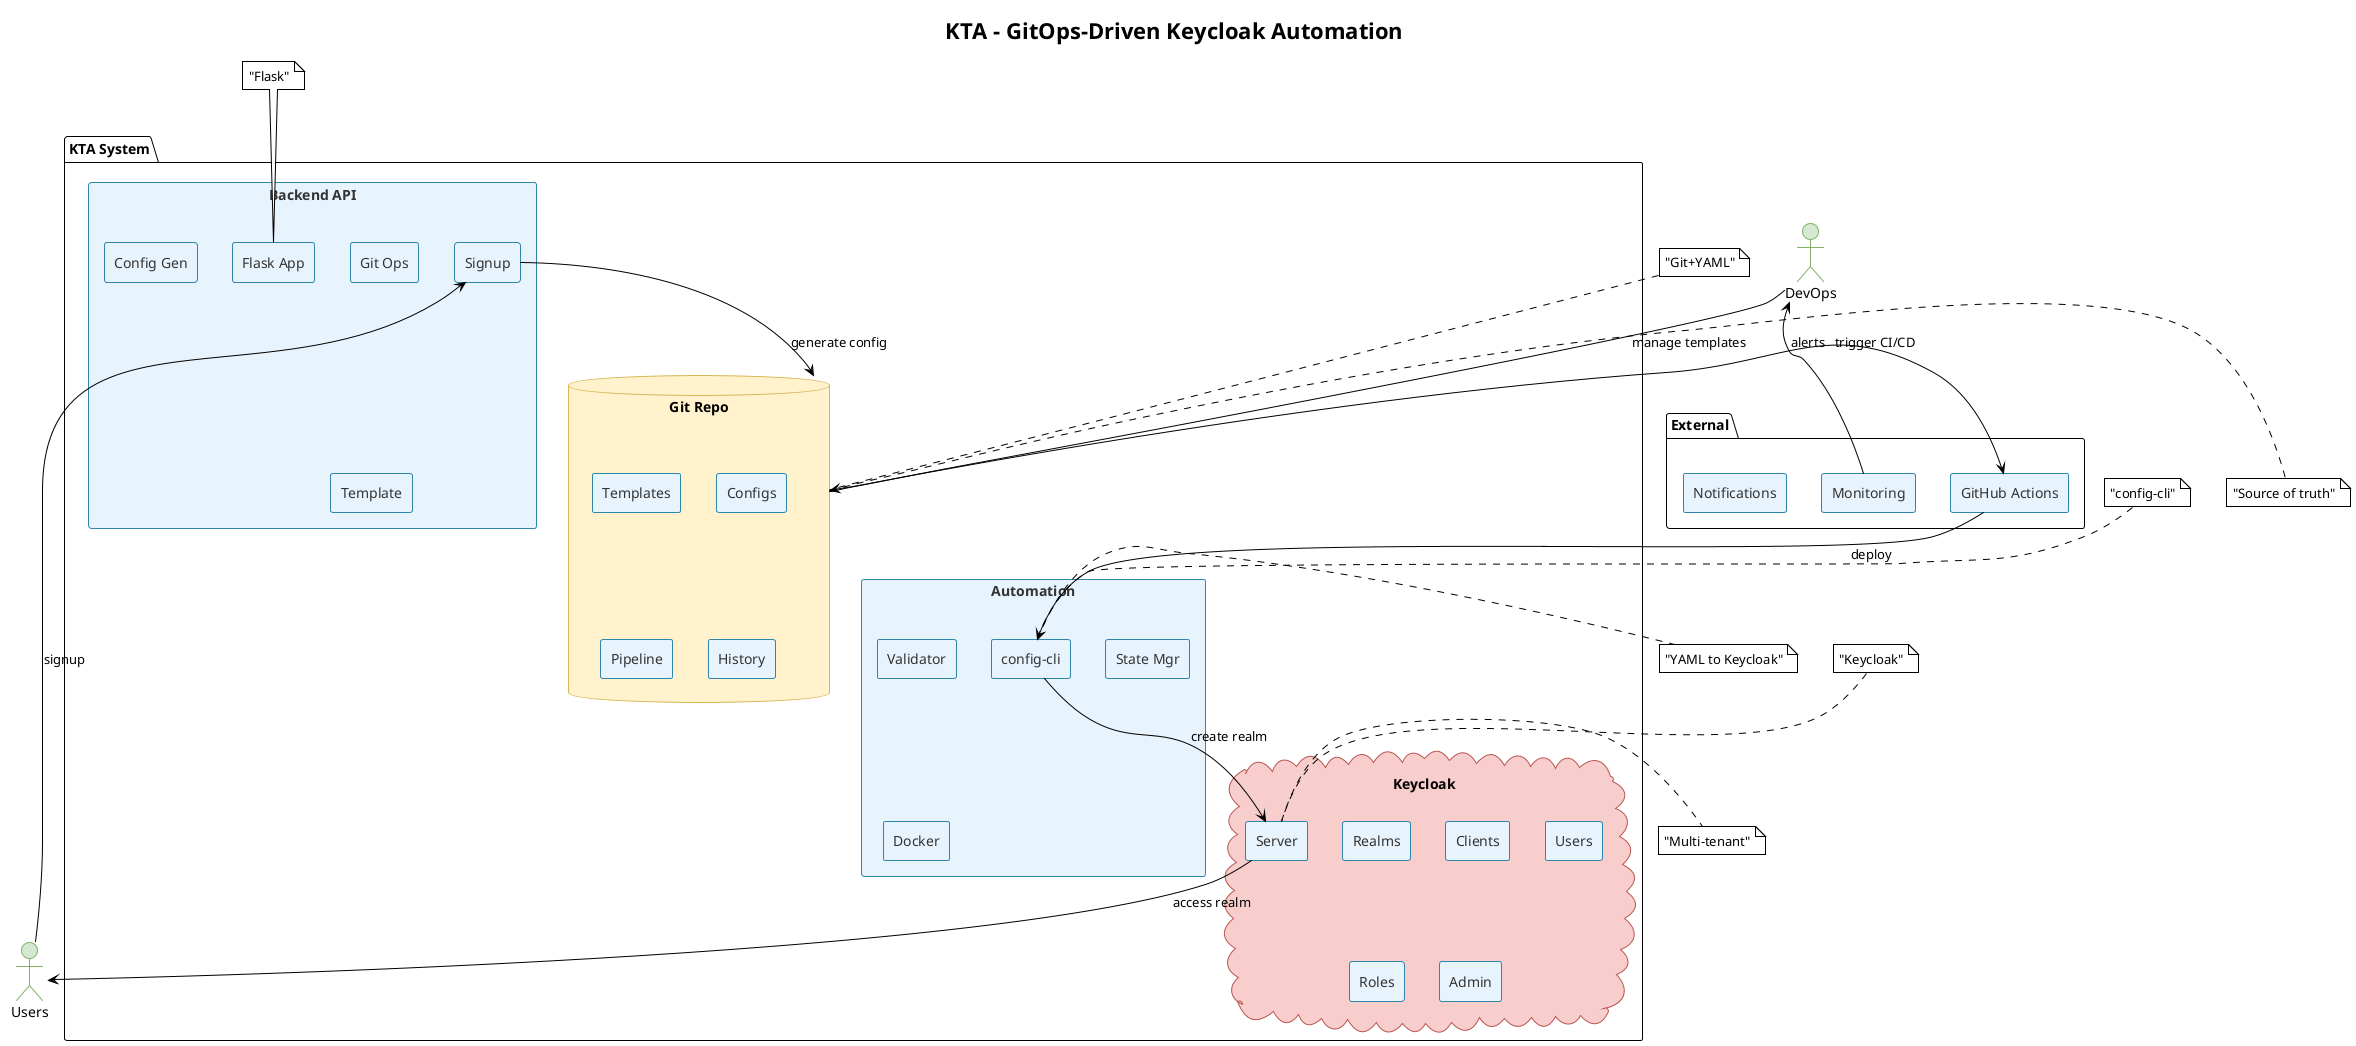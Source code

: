 @startuml KTA Architecture

!theme plain
skinparam componentStyle rectangle
skinparam backgroundColor #FFFFFF
skinparam component {
    BackgroundColor #E8F4FD
    BorderColor #2E86AB
    FontColor #333333
}
skinparam database {
    BackgroundColor #FFF2CC
    BorderColor #D6B656
}
skinparam cloud {
    BackgroundColor #F8CECC
    BorderColor #B85450
}
skinparam actor {
    BackgroundColor #D5E8D4
    BorderColor #82B366
}

title KTA - GitOps-Driven Keycloak Automation

actor "Users" as user
actor "DevOps" as devops

package "KTA System" {
    component "Backend API" as api {
        [Flask App] as flask
        [Signup] as signup
        [Config Gen] as generator
        [Git Ops] as gitops
        [Template] as template
    }
    
    database "Git Repo" as git {
        [Templates] as templates
        [Configs] as configs
        [Pipeline] as pipeline
        [History] as history
    }
    
    component "Automation" as engine {
        [config-cli] as cli
        [Validator] as validator
        [State Mgr] as state
        [Docker] as docker
    }
    
    cloud "Keycloak" as keycloak {
        [Server] as identity
        [Realms] as realms
        [Clients] as clients
        [Users] as users
        [Roles] as roles
        [Admin] as admin
    }
}

package "External" {
    component "GitHub Actions" as github
    component "Monitoring" as monitoring
    component "Notifications" as notification
}

' Main user flow
user --> signup : "signup"
signup --> git : "generate config"
git --> github : "trigger CI/CD"
github --> cli : "deploy"
cli --> identity : "create realm"
identity --> user : "access realm"

' Management flow
devops --> git : "manage templates"
monitoring --> devops : "alerts"

' Notes
note right of git : "Source of truth"
note right of cli : "YAML to Keycloak"
note right of identity : "Multi-tenant"

' Tech stack
note top of flask : "Flask"
note top of git : "Git+YAML"
note top of cli : "config-cli"
note top of identity : "Keycloak"

@enduml 
